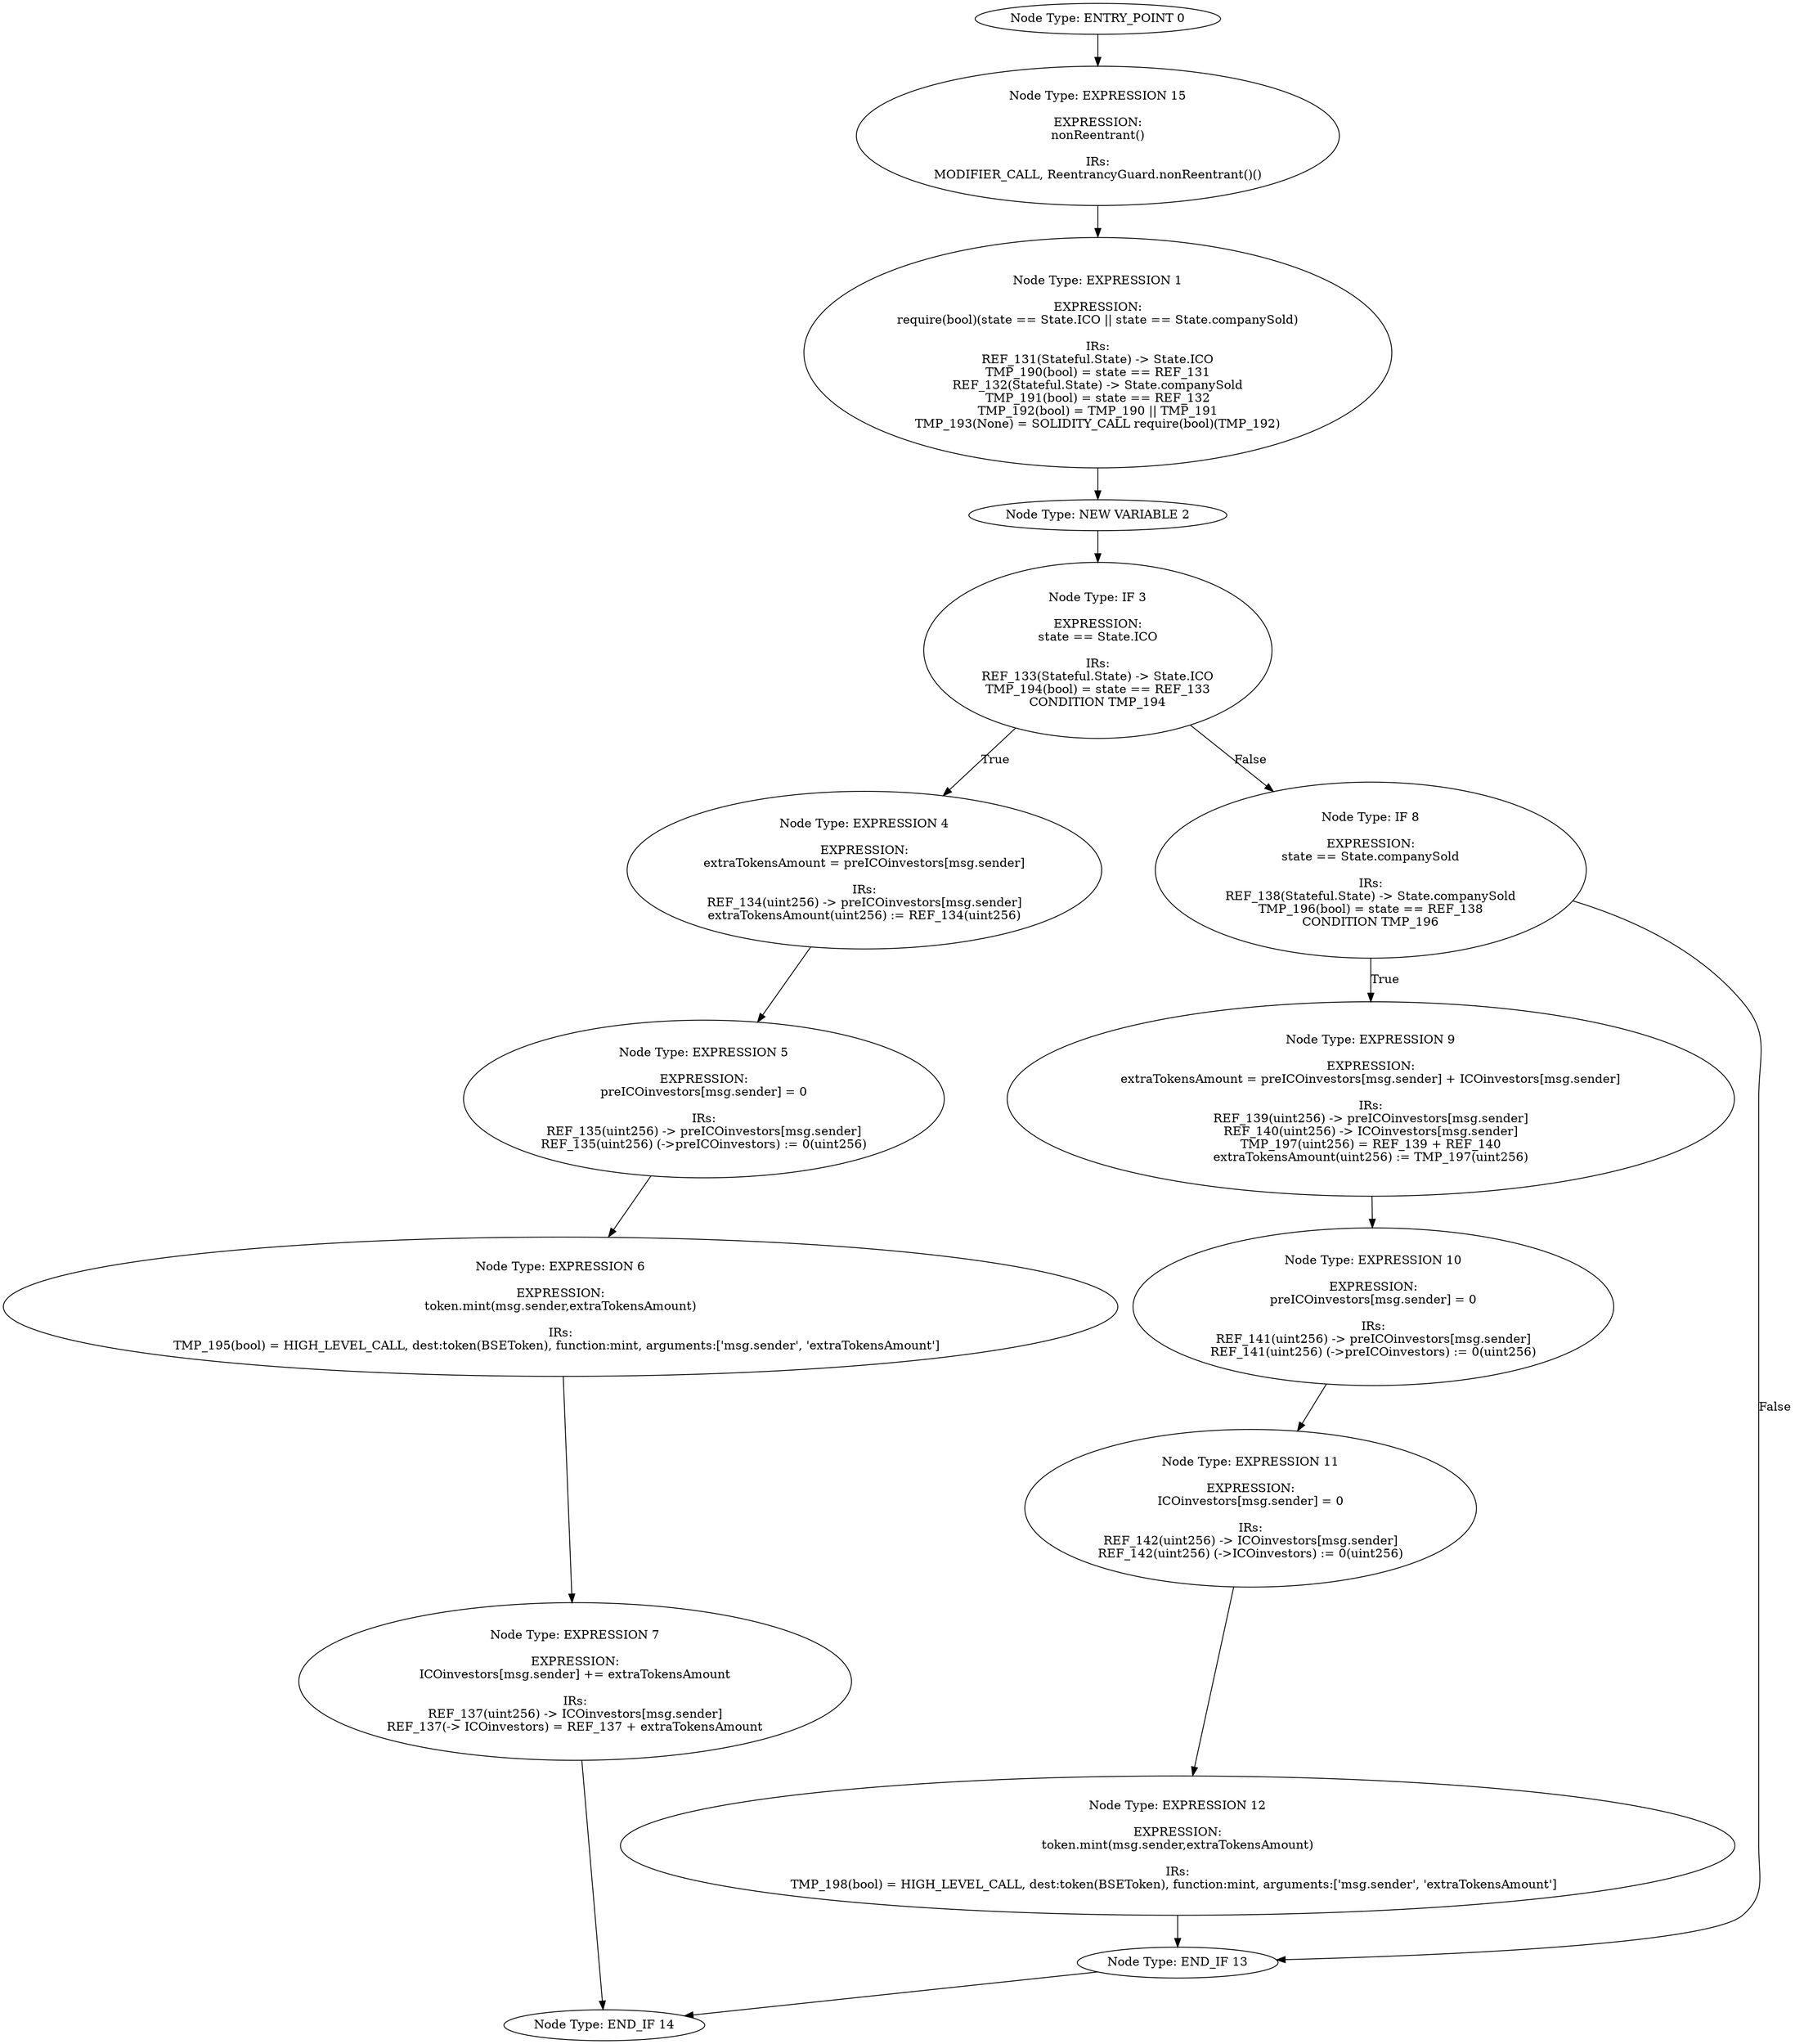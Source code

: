 digraph{
0[label="Node Type: ENTRY_POINT 0
"];
0->15;
1[label="Node Type: EXPRESSION 1

EXPRESSION:
require(bool)(state == State.ICO || state == State.companySold)

IRs:
REF_131(Stateful.State) -> State.ICO
TMP_190(bool) = state == REF_131
REF_132(Stateful.State) -> State.companySold
TMP_191(bool) = state == REF_132
TMP_192(bool) = TMP_190 || TMP_191
TMP_193(None) = SOLIDITY_CALL require(bool)(TMP_192)"];
1->2;
2[label="Node Type: NEW VARIABLE 2
"];
2->3;
3[label="Node Type: IF 3

EXPRESSION:
state == State.ICO

IRs:
REF_133(Stateful.State) -> State.ICO
TMP_194(bool) = state == REF_133
CONDITION TMP_194"];
3->4[label="True"];
3->8[label="False"];
4[label="Node Type: EXPRESSION 4

EXPRESSION:
extraTokensAmount = preICOinvestors[msg.sender]

IRs:
REF_134(uint256) -> preICOinvestors[msg.sender]
extraTokensAmount(uint256) := REF_134(uint256)"];
4->5;
5[label="Node Type: EXPRESSION 5

EXPRESSION:
preICOinvestors[msg.sender] = 0

IRs:
REF_135(uint256) -> preICOinvestors[msg.sender]
REF_135(uint256) (->preICOinvestors) := 0(uint256)"];
5->6;
6[label="Node Type: EXPRESSION 6

EXPRESSION:
token.mint(msg.sender,extraTokensAmount)

IRs:
TMP_195(bool) = HIGH_LEVEL_CALL, dest:token(BSEToken), function:mint, arguments:['msg.sender', 'extraTokensAmount']  "];
6->7;
7[label="Node Type: EXPRESSION 7

EXPRESSION:
ICOinvestors[msg.sender] += extraTokensAmount

IRs:
REF_137(uint256) -> ICOinvestors[msg.sender]
REF_137(-> ICOinvestors) = REF_137 + extraTokensAmount"];
7->14;
8[label="Node Type: IF 8

EXPRESSION:
state == State.companySold

IRs:
REF_138(Stateful.State) -> State.companySold
TMP_196(bool) = state == REF_138
CONDITION TMP_196"];
8->9[label="True"];
8->13[label="False"];
9[label="Node Type: EXPRESSION 9

EXPRESSION:
extraTokensAmount = preICOinvestors[msg.sender] + ICOinvestors[msg.sender]

IRs:
REF_139(uint256) -> preICOinvestors[msg.sender]
REF_140(uint256) -> ICOinvestors[msg.sender]
TMP_197(uint256) = REF_139 + REF_140
extraTokensAmount(uint256) := TMP_197(uint256)"];
9->10;
10[label="Node Type: EXPRESSION 10

EXPRESSION:
preICOinvestors[msg.sender] = 0

IRs:
REF_141(uint256) -> preICOinvestors[msg.sender]
REF_141(uint256) (->preICOinvestors) := 0(uint256)"];
10->11;
11[label="Node Type: EXPRESSION 11

EXPRESSION:
ICOinvestors[msg.sender] = 0

IRs:
REF_142(uint256) -> ICOinvestors[msg.sender]
REF_142(uint256) (->ICOinvestors) := 0(uint256)"];
11->12;
12[label="Node Type: EXPRESSION 12

EXPRESSION:
token.mint(msg.sender,extraTokensAmount)

IRs:
TMP_198(bool) = HIGH_LEVEL_CALL, dest:token(BSEToken), function:mint, arguments:['msg.sender', 'extraTokensAmount']  "];
12->13;
13[label="Node Type: END_IF 13
"];
13->14;
14[label="Node Type: END_IF 14
"];
15[label="Node Type: EXPRESSION 15

EXPRESSION:
nonReentrant()

IRs:
MODIFIER_CALL, ReentrancyGuard.nonReentrant()()"];
15->1;
}
